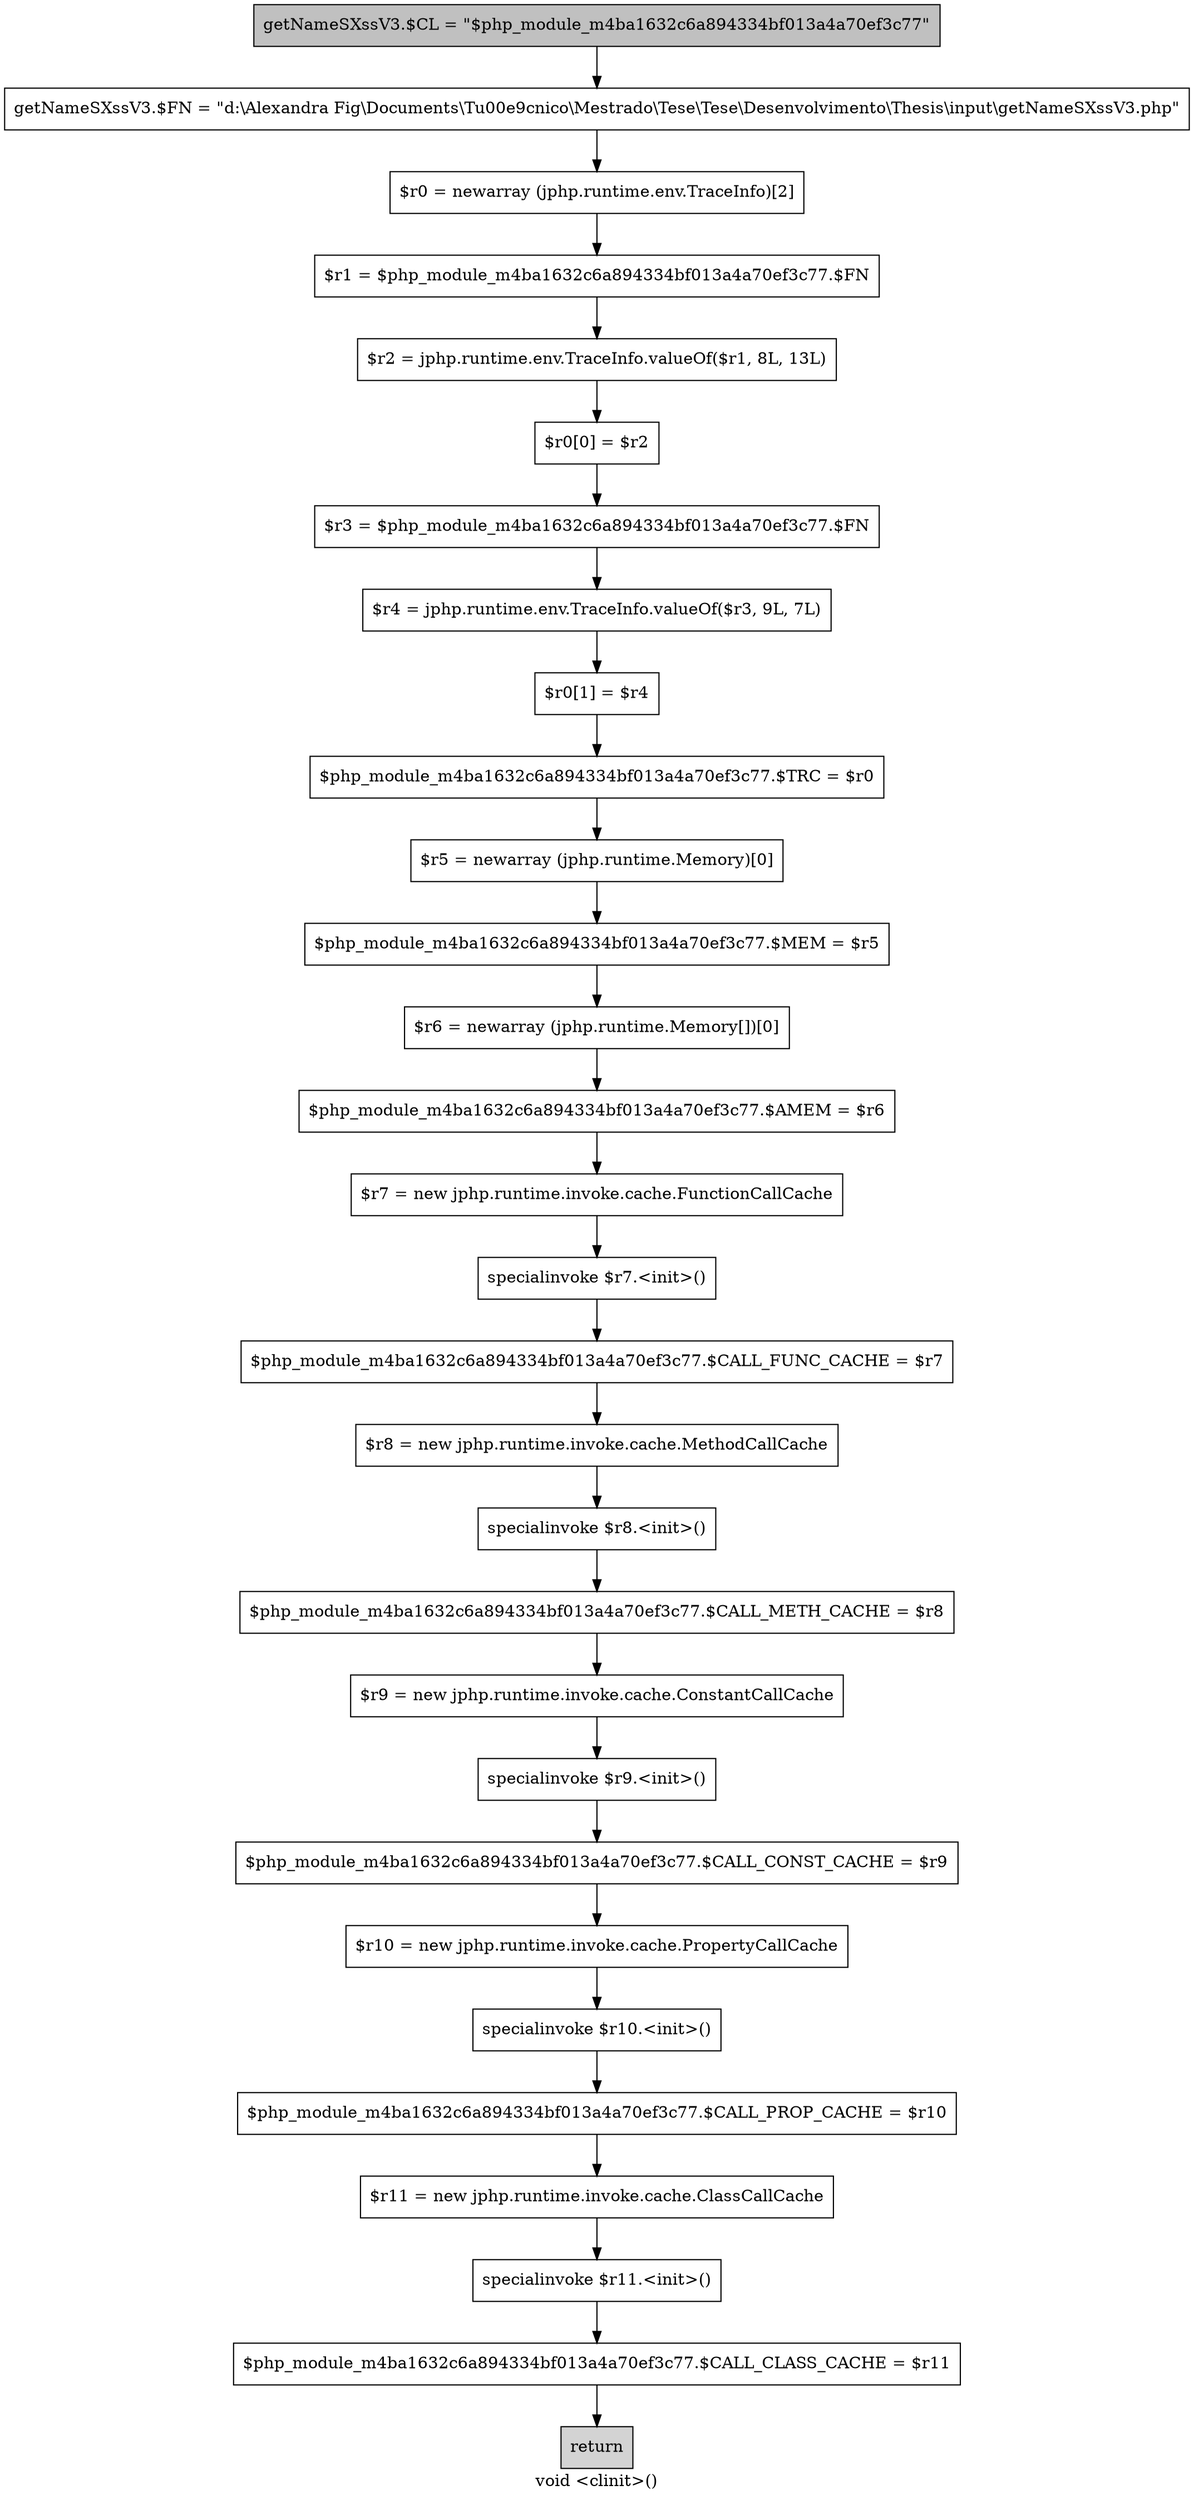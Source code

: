 digraph "void <clinit>()" {
    label="void <clinit>()";
    node [shape=box];
    "0" [style=filled,fillcolor=gray,label="getNameSXssV3.$CL = \"$php_module_m4ba1632c6a894334bf013a4a70ef3c77\"",];
    "1" [label="getNameSXssV3.$FN = \"d:\\Alexandra Fig\\Documents\\T\u00e9cnico\\Mestrado\\Tese\\Tese\\Desenvolvimento\\Thesis\\input\\getNameSXssV3.php\"",];
    "0"->"1";
    "2" [label="$r0 = newarray (jphp.runtime.env.TraceInfo)[2]",];
    "1"->"2";
    "3" [label="$r1 = $php_module_m4ba1632c6a894334bf013a4a70ef3c77.$FN",];
    "2"->"3";
    "4" [label="$r2 = jphp.runtime.env.TraceInfo.valueOf($r1, 8L, 13L)",];
    "3"->"4";
    "5" [label="$r0[0] = $r2",];
    "4"->"5";
    "6" [label="$r3 = $php_module_m4ba1632c6a894334bf013a4a70ef3c77.$FN",];
    "5"->"6";
    "7" [label="$r4 = jphp.runtime.env.TraceInfo.valueOf($r3, 9L, 7L)",];
    "6"->"7";
    "8" [label="$r0[1] = $r4",];
    "7"->"8";
    "9" [label="$php_module_m4ba1632c6a894334bf013a4a70ef3c77.$TRC = $r0",];
    "8"->"9";
    "10" [label="$r5 = newarray (jphp.runtime.Memory)[0]",];
    "9"->"10";
    "11" [label="$php_module_m4ba1632c6a894334bf013a4a70ef3c77.$MEM = $r5",];
    "10"->"11";
    "12" [label="$r6 = newarray (jphp.runtime.Memory[])[0]",];
    "11"->"12";
    "13" [label="$php_module_m4ba1632c6a894334bf013a4a70ef3c77.$AMEM = $r6",];
    "12"->"13";
    "14" [label="$r7 = new jphp.runtime.invoke.cache.FunctionCallCache",];
    "13"->"14";
    "15" [label="specialinvoke $r7.<init>()",];
    "14"->"15";
    "16" [label="$php_module_m4ba1632c6a894334bf013a4a70ef3c77.$CALL_FUNC_CACHE = $r7",];
    "15"->"16";
    "17" [label="$r8 = new jphp.runtime.invoke.cache.MethodCallCache",];
    "16"->"17";
    "18" [label="specialinvoke $r8.<init>()",];
    "17"->"18";
    "19" [label="$php_module_m4ba1632c6a894334bf013a4a70ef3c77.$CALL_METH_CACHE = $r8",];
    "18"->"19";
    "20" [label="$r9 = new jphp.runtime.invoke.cache.ConstantCallCache",];
    "19"->"20";
    "21" [label="specialinvoke $r9.<init>()",];
    "20"->"21";
    "22" [label="$php_module_m4ba1632c6a894334bf013a4a70ef3c77.$CALL_CONST_CACHE = $r9",];
    "21"->"22";
    "23" [label="$r10 = new jphp.runtime.invoke.cache.PropertyCallCache",];
    "22"->"23";
    "24" [label="specialinvoke $r10.<init>()",];
    "23"->"24";
    "25" [label="$php_module_m4ba1632c6a894334bf013a4a70ef3c77.$CALL_PROP_CACHE = $r10",];
    "24"->"25";
    "26" [label="$r11 = new jphp.runtime.invoke.cache.ClassCallCache",];
    "25"->"26";
    "27" [label="specialinvoke $r11.<init>()",];
    "26"->"27";
    "28" [label="$php_module_m4ba1632c6a894334bf013a4a70ef3c77.$CALL_CLASS_CACHE = $r11",];
    "27"->"28";
    "29" [style=filled,fillcolor=lightgray,label="return",];
    "28"->"29";
}
